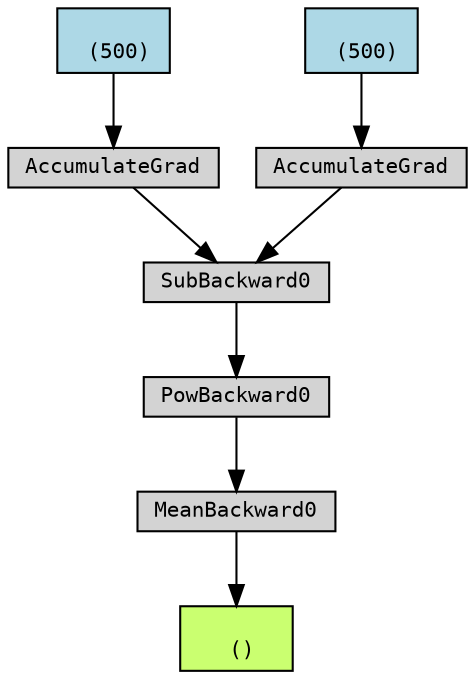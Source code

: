 digraph {
	graph [size="12,12"]
	node [align=left fontname=monospace fontsize=10 height=0.2 ranksep=0.1 shape=box style=filled]
	140425099399376 [label="
 ()" fillcolor=darkolivegreen1]
	140425064195904 [label=MeanBackward0]
	140425064200896 -> 140425064195904
	140425064200896 [label=PowBackward0]
	140425064200800 -> 140425064200896
	140425064200800 [label=SubBackward0]
	140425064200848 -> 140425064200800
	140425098725232 [label="
 (500)" fillcolor=lightblue]
	140425098725232 -> 140425064200848
	140425064200848 [label=AccumulateGrad]
	140425064196768 -> 140425064200800
	140428588490944 [label="
 (500)" fillcolor=lightblue]
	140428588490944 -> 140425064196768
	140425064196768 [label=AccumulateGrad]
	140425064195904 -> 140425099399376
}
